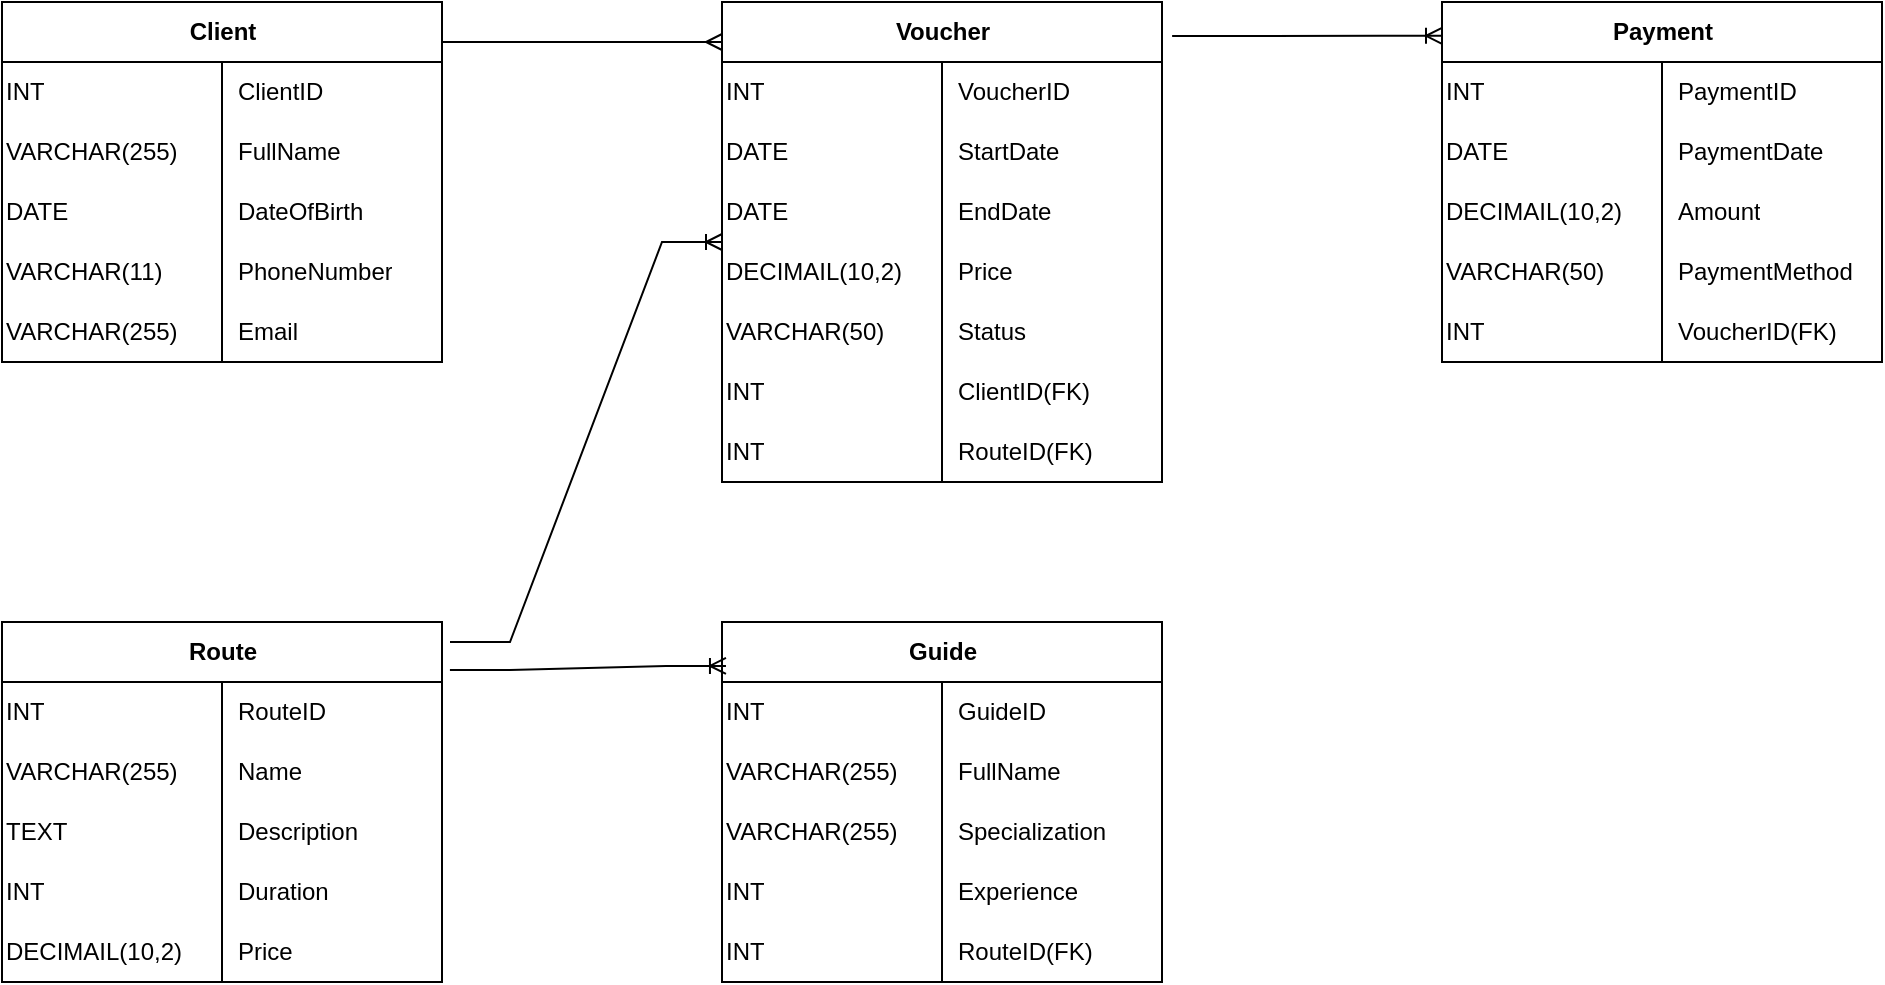 <mxfile version="24.4.4" type="device">
  <diagram name="Страница — 1" id="kixjrzLJYGrlygqI9_jL">
    <mxGraphModel dx="1727" dy="1085" grid="1" gridSize="10" guides="1" tooltips="1" connect="1" arrows="1" fold="1" page="1" pageScale="1" pageWidth="827" pageHeight="1169" math="0" shadow="0">
      <root>
        <mxCell id="0" />
        <mxCell id="1" parent="0" />
        <mxCell id="8i_tA8d3lqByOZeTnU4V-1" value="Route" style="shape=table;startSize=30;container=1;collapsible=1;childLayout=tableLayout;fixedRows=1;rowLines=0;fontStyle=1;align=center;resizeLast=1;html=1;columnLines=1;rounded=0;swimlaneLine=1;" vertex="1" parent="1">
          <mxGeometry x="-800" y="350" width="220" height="180" as="geometry" />
        </mxCell>
        <mxCell id="8i_tA8d3lqByOZeTnU4V-5" value="" style="shape=tableRow;horizontal=0;startSize=0;swimlaneHead=0;swimlaneBody=0;fillColor=none;collapsible=0;dropTarget=0;points=[[0,0.5],[1,0.5]];portConstraint=eastwest;top=0;left=0;right=0;bottom=0;" vertex="1" parent="8i_tA8d3lqByOZeTnU4V-1">
          <mxGeometry y="30" width="220" height="30" as="geometry" />
        </mxCell>
        <mxCell id="8i_tA8d3lqByOZeTnU4V-6" value="INT" style="shape=partialRectangle;connectable=0;fillColor=none;top=0;left=0;bottom=0;right=0;editable=1;overflow=hidden;whiteSpace=wrap;html=1;align=left;" vertex="1" parent="8i_tA8d3lqByOZeTnU4V-5">
          <mxGeometry width="110" height="30" as="geometry">
            <mxRectangle width="110" height="30" as="alternateBounds" />
          </mxGeometry>
        </mxCell>
        <mxCell id="8i_tA8d3lqByOZeTnU4V-7" value="RouteID" style="shape=partialRectangle;connectable=0;fillColor=none;top=0;left=0;bottom=0;right=0;align=left;spacingLeft=6;overflow=hidden;whiteSpace=wrap;html=1;" vertex="1" parent="8i_tA8d3lqByOZeTnU4V-5">
          <mxGeometry x="110" width="110" height="30" as="geometry">
            <mxRectangle width="110" height="30" as="alternateBounds" />
          </mxGeometry>
        </mxCell>
        <mxCell id="8i_tA8d3lqByOZeTnU4V-8" value="" style="shape=tableRow;horizontal=0;startSize=0;swimlaneHead=0;swimlaneBody=0;fillColor=none;collapsible=0;dropTarget=0;points=[[0,0.5],[1,0.5]];portConstraint=eastwest;top=0;left=0;right=0;bottom=0;" vertex="1" parent="8i_tA8d3lqByOZeTnU4V-1">
          <mxGeometry y="60" width="220" height="30" as="geometry" />
        </mxCell>
        <mxCell id="8i_tA8d3lqByOZeTnU4V-9" value="VARCHAR(255)" style="shape=partialRectangle;connectable=0;fillColor=none;top=0;left=0;bottom=0;right=0;editable=1;overflow=hidden;whiteSpace=wrap;html=1;align=left;" vertex="1" parent="8i_tA8d3lqByOZeTnU4V-8">
          <mxGeometry width="110" height="30" as="geometry">
            <mxRectangle width="110" height="30" as="alternateBounds" />
          </mxGeometry>
        </mxCell>
        <mxCell id="8i_tA8d3lqByOZeTnU4V-10" value="Name" style="shape=partialRectangle;connectable=0;fillColor=none;top=0;left=0;bottom=0;right=0;align=left;spacingLeft=6;overflow=hidden;whiteSpace=wrap;html=1;" vertex="1" parent="8i_tA8d3lqByOZeTnU4V-8">
          <mxGeometry x="110" width="110" height="30" as="geometry">
            <mxRectangle width="110" height="30" as="alternateBounds" />
          </mxGeometry>
        </mxCell>
        <mxCell id="8i_tA8d3lqByOZeTnU4V-11" value="" style="shape=tableRow;horizontal=0;startSize=0;swimlaneHead=0;swimlaneBody=0;fillColor=none;collapsible=0;dropTarget=0;points=[[0,0.5],[1,0.5]];portConstraint=eastwest;top=0;left=0;right=0;bottom=0;" vertex="1" parent="8i_tA8d3lqByOZeTnU4V-1">
          <mxGeometry y="90" width="220" height="30" as="geometry" />
        </mxCell>
        <mxCell id="8i_tA8d3lqByOZeTnU4V-12" value="TEXT" style="shape=partialRectangle;connectable=0;fillColor=none;top=0;left=0;bottom=0;right=0;editable=1;overflow=hidden;whiteSpace=wrap;html=1;align=left;" vertex="1" parent="8i_tA8d3lqByOZeTnU4V-11">
          <mxGeometry width="110" height="30" as="geometry">
            <mxRectangle width="110" height="30" as="alternateBounds" />
          </mxGeometry>
        </mxCell>
        <mxCell id="8i_tA8d3lqByOZeTnU4V-13" value="Description" style="shape=partialRectangle;connectable=0;fillColor=none;top=0;left=0;bottom=0;right=0;align=left;spacingLeft=6;overflow=hidden;whiteSpace=wrap;html=1;" vertex="1" parent="8i_tA8d3lqByOZeTnU4V-11">
          <mxGeometry x="110" width="110" height="30" as="geometry">
            <mxRectangle width="110" height="30" as="alternateBounds" />
          </mxGeometry>
        </mxCell>
        <mxCell id="8i_tA8d3lqByOZeTnU4V-66" style="shape=tableRow;horizontal=0;startSize=0;swimlaneHead=0;swimlaneBody=0;fillColor=none;collapsible=0;dropTarget=0;points=[[0,0.5],[1,0.5]];portConstraint=eastwest;top=0;left=0;right=0;bottom=0;" vertex="1" parent="8i_tA8d3lqByOZeTnU4V-1">
          <mxGeometry y="120" width="220" height="30" as="geometry" />
        </mxCell>
        <mxCell id="8i_tA8d3lqByOZeTnU4V-67" value="INT" style="shape=partialRectangle;connectable=0;fillColor=none;top=0;left=0;bottom=0;right=0;editable=1;overflow=hidden;whiteSpace=wrap;html=1;align=left;" vertex="1" parent="8i_tA8d3lqByOZeTnU4V-66">
          <mxGeometry width="110" height="30" as="geometry">
            <mxRectangle width="110" height="30" as="alternateBounds" />
          </mxGeometry>
        </mxCell>
        <mxCell id="8i_tA8d3lqByOZeTnU4V-68" value="Duration" style="shape=partialRectangle;connectable=0;fillColor=none;top=0;left=0;bottom=0;right=0;align=left;spacingLeft=6;overflow=hidden;whiteSpace=wrap;html=1;" vertex="1" parent="8i_tA8d3lqByOZeTnU4V-66">
          <mxGeometry x="110" width="110" height="30" as="geometry">
            <mxRectangle width="110" height="30" as="alternateBounds" />
          </mxGeometry>
        </mxCell>
        <mxCell id="8i_tA8d3lqByOZeTnU4V-69" style="shape=tableRow;horizontal=0;startSize=0;swimlaneHead=0;swimlaneBody=0;fillColor=none;collapsible=0;dropTarget=0;points=[[0,0.5],[1,0.5]];portConstraint=eastwest;top=0;left=0;right=0;bottom=0;" vertex="1" parent="8i_tA8d3lqByOZeTnU4V-1">
          <mxGeometry y="150" width="220" height="30" as="geometry" />
        </mxCell>
        <mxCell id="8i_tA8d3lqByOZeTnU4V-70" value="DECIMAIL(10,2)" style="shape=partialRectangle;connectable=0;fillColor=none;top=0;left=0;bottom=0;right=0;editable=1;overflow=hidden;whiteSpace=wrap;html=1;align=left;" vertex="1" parent="8i_tA8d3lqByOZeTnU4V-69">
          <mxGeometry width="110" height="30" as="geometry">
            <mxRectangle width="110" height="30" as="alternateBounds" />
          </mxGeometry>
        </mxCell>
        <mxCell id="8i_tA8d3lqByOZeTnU4V-71" value="Price" style="shape=partialRectangle;connectable=0;fillColor=none;top=0;left=0;bottom=0;right=0;align=left;spacingLeft=6;overflow=hidden;whiteSpace=wrap;html=1;" vertex="1" parent="8i_tA8d3lqByOZeTnU4V-69">
          <mxGeometry x="110" width="110" height="30" as="geometry">
            <mxRectangle width="110" height="30" as="alternateBounds" />
          </mxGeometry>
        </mxCell>
        <mxCell id="8i_tA8d3lqByOZeTnU4V-72" value="Client" style="shape=table;startSize=30;container=1;collapsible=1;childLayout=tableLayout;fixedRows=1;rowLines=0;fontStyle=1;align=center;resizeLast=1;html=1;columnLines=1;rounded=0;swimlaneLine=1;" vertex="1" parent="1">
          <mxGeometry x="-800" y="40" width="220" height="180" as="geometry" />
        </mxCell>
        <mxCell id="8i_tA8d3lqByOZeTnU4V-73" value="" style="shape=tableRow;horizontal=0;startSize=0;swimlaneHead=0;swimlaneBody=0;fillColor=none;collapsible=0;dropTarget=0;points=[[0,0.5],[1,0.5]];portConstraint=eastwest;top=0;left=0;right=0;bottom=0;" vertex="1" parent="8i_tA8d3lqByOZeTnU4V-72">
          <mxGeometry y="30" width="220" height="30" as="geometry" />
        </mxCell>
        <mxCell id="8i_tA8d3lqByOZeTnU4V-74" value="INT" style="shape=partialRectangle;connectable=0;fillColor=none;top=0;left=0;bottom=0;right=0;editable=1;overflow=hidden;whiteSpace=wrap;html=1;align=left;" vertex="1" parent="8i_tA8d3lqByOZeTnU4V-73">
          <mxGeometry width="110" height="30" as="geometry">
            <mxRectangle width="110" height="30" as="alternateBounds" />
          </mxGeometry>
        </mxCell>
        <mxCell id="8i_tA8d3lqByOZeTnU4V-75" value="ClientID" style="shape=partialRectangle;connectable=0;fillColor=none;top=0;left=0;bottom=0;right=0;align=left;spacingLeft=6;overflow=hidden;whiteSpace=wrap;html=1;" vertex="1" parent="8i_tA8d3lqByOZeTnU4V-73">
          <mxGeometry x="110" width="110" height="30" as="geometry">
            <mxRectangle width="110" height="30" as="alternateBounds" />
          </mxGeometry>
        </mxCell>
        <mxCell id="8i_tA8d3lqByOZeTnU4V-76" value="" style="shape=tableRow;horizontal=0;startSize=0;swimlaneHead=0;swimlaneBody=0;fillColor=none;collapsible=0;dropTarget=0;points=[[0,0.5],[1,0.5]];portConstraint=eastwest;top=0;left=0;right=0;bottom=0;" vertex="1" parent="8i_tA8d3lqByOZeTnU4V-72">
          <mxGeometry y="60" width="220" height="30" as="geometry" />
        </mxCell>
        <mxCell id="8i_tA8d3lqByOZeTnU4V-77" value="VARCHAR(255)" style="shape=partialRectangle;connectable=0;fillColor=none;top=0;left=0;bottom=0;right=0;editable=1;overflow=hidden;whiteSpace=wrap;html=1;align=left;" vertex="1" parent="8i_tA8d3lqByOZeTnU4V-76">
          <mxGeometry width="110" height="30" as="geometry">
            <mxRectangle width="110" height="30" as="alternateBounds" />
          </mxGeometry>
        </mxCell>
        <mxCell id="8i_tA8d3lqByOZeTnU4V-78" value="FullName" style="shape=partialRectangle;connectable=0;fillColor=none;top=0;left=0;bottom=0;right=0;align=left;spacingLeft=6;overflow=hidden;whiteSpace=wrap;html=1;" vertex="1" parent="8i_tA8d3lqByOZeTnU4V-76">
          <mxGeometry x="110" width="110" height="30" as="geometry">
            <mxRectangle width="110" height="30" as="alternateBounds" />
          </mxGeometry>
        </mxCell>
        <mxCell id="8i_tA8d3lqByOZeTnU4V-79" value="" style="shape=tableRow;horizontal=0;startSize=0;swimlaneHead=0;swimlaneBody=0;fillColor=none;collapsible=0;dropTarget=0;points=[[0,0.5],[1,0.5]];portConstraint=eastwest;top=0;left=0;right=0;bottom=0;" vertex="1" parent="8i_tA8d3lqByOZeTnU4V-72">
          <mxGeometry y="90" width="220" height="30" as="geometry" />
        </mxCell>
        <mxCell id="8i_tA8d3lqByOZeTnU4V-80" value="DATE" style="shape=partialRectangle;connectable=0;fillColor=none;top=0;left=0;bottom=0;right=0;editable=1;overflow=hidden;whiteSpace=wrap;html=1;align=left;" vertex="1" parent="8i_tA8d3lqByOZeTnU4V-79">
          <mxGeometry width="110" height="30" as="geometry">
            <mxRectangle width="110" height="30" as="alternateBounds" />
          </mxGeometry>
        </mxCell>
        <mxCell id="8i_tA8d3lqByOZeTnU4V-81" value="DateOfBirth" style="shape=partialRectangle;connectable=0;fillColor=none;top=0;left=0;bottom=0;right=0;align=left;spacingLeft=6;overflow=hidden;whiteSpace=wrap;html=1;" vertex="1" parent="8i_tA8d3lqByOZeTnU4V-79">
          <mxGeometry x="110" width="110" height="30" as="geometry">
            <mxRectangle width="110" height="30" as="alternateBounds" />
          </mxGeometry>
        </mxCell>
        <mxCell id="8i_tA8d3lqByOZeTnU4V-82" style="shape=tableRow;horizontal=0;startSize=0;swimlaneHead=0;swimlaneBody=0;fillColor=none;collapsible=0;dropTarget=0;points=[[0,0.5],[1,0.5]];portConstraint=eastwest;top=0;left=0;right=0;bottom=0;" vertex="1" parent="8i_tA8d3lqByOZeTnU4V-72">
          <mxGeometry y="120" width="220" height="30" as="geometry" />
        </mxCell>
        <mxCell id="8i_tA8d3lqByOZeTnU4V-83" value="VARCHAR(11)" style="shape=partialRectangle;connectable=0;fillColor=none;top=0;left=0;bottom=0;right=0;editable=1;overflow=hidden;whiteSpace=wrap;html=1;align=left;" vertex="1" parent="8i_tA8d3lqByOZeTnU4V-82">
          <mxGeometry width="110" height="30" as="geometry">
            <mxRectangle width="110" height="30" as="alternateBounds" />
          </mxGeometry>
        </mxCell>
        <mxCell id="8i_tA8d3lqByOZeTnU4V-84" value="PhoneNumber" style="shape=partialRectangle;connectable=0;fillColor=none;top=0;left=0;bottom=0;right=0;align=left;spacingLeft=6;overflow=hidden;whiteSpace=wrap;html=1;" vertex="1" parent="8i_tA8d3lqByOZeTnU4V-82">
          <mxGeometry x="110" width="110" height="30" as="geometry">
            <mxRectangle width="110" height="30" as="alternateBounds" />
          </mxGeometry>
        </mxCell>
        <mxCell id="8i_tA8d3lqByOZeTnU4V-85" style="shape=tableRow;horizontal=0;startSize=0;swimlaneHead=0;swimlaneBody=0;fillColor=none;collapsible=0;dropTarget=0;points=[[0,0.5],[1,0.5]];portConstraint=eastwest;top=0;left=0;right=0;bottom=0;" vertex="1" parent="8i_tA8d3lqByOZeTnU4V-72">
          <mxGeometry y="150" width="220" height="30" as="geometry" />
        </mxCell>
        <mxCell id="8i_tA8d3lqByOZeTnU4V-86" value="VARCHAR(255)" style="shape=partialRectangle;connectable=0;fillColor=none;top=0;left=0;bottom=0;right=0;editable=1;overflow=hidden;whiteSpace=wrap;html=1;align=left;" vertex="1" parent="8i_tA8d3lqByOZeTnU4V-85">
          <mxGeometry width="110" height="30" as="geometry">
            <mxRectangle width="110" height="30" as="alternateBounds" />
          </mxGeometry>
        </mxCell>
        <mxCell id="8i_tA8d3lqByOZeTnU4V-87" value="Email" style="shape=partialRectangle;connectable=0;fillColor=none;top=0;left=0;bottom=0;right=0;align=left;spacingLeft=6;overflow=hidden;whiteSpace=wrap;html=1;" vertex="1" parent="8i_tA8d3lqByOZeTnU4V-85">
          <mxGeometry x="110" width="110" height="30" as="geometry">
            <mxRectangle width="110" height="30" as="alternateBounds" />
          </mxGeometry>
        </mxCell>
        <mxCell id="8i_tA8d3lqByOZeTnU4V-88" value="Voucher" style="shape=table;startSize=30;container=1;collapsible=1;childLayout=tableLayout;fixedRows=1;rowLines=0;fontStyle=1;align=center;resizeLast=1;html=1;columnLines=1;rounded=0;swimlaneLine=1;" vertex="1" parent="1">
          <mxGeometry x="-440" y="40" width="220" height="240" as="geometry" />
        </mxCell>
        <mxCell id="8i_tA8d3lqByOZeTnU4V-89" value="" style="shape=tableRow;horizontal=0;startSize=0;swimlaneHead=0;swimlaneBody=0;fillColor=none;collapsible=0;dropTarget=0;points=[[0,0.5],[1,0.5]];portConstraint=eastwest;top=0;left=0;right=0;bottom=0;" vertex="1" parent="8i_tA8d3lqByOZeTnU4V-88">
          <mxGeometry y="30" width="220" height="30" as="geometry" />
        </mxCell>
        <mxCell id="8i_tA8d3lqByOZeTnU4V-90" value="INT" style="shape=partialRectangle;connectable=0;fillColor=none;top=0;left=0;bottom=0;right=0;editable=1;overflow=hidden;whiteSpace=wrap;html=1;align=left;" vertex="1" parent="8i_tA8d3lqByOZeTnU4V-89">
          <mxGeometry width="110" height="30" as="geometry">
            <mxRectangle width="110" height="30" as="alternateBounds" />
          </mxGeometry>
        </mxCell>
        <mxCell id="8i_tA8d3lqByOZeTnU4V-91" value="VoucherID" style="shape=partialRectangle;connectable=0;fillColor=none;top=0;left=0;bottom=0;right=0;align=left;spacingLeft=6;overflow=hidden;whiteSpace=wrap;html=1;" vertex="1" parent="8i_tA8d3lqByOZeTnU4V-89">
          <mxGeometry x="110" width="110" height="30" as="geometry">
            <mxRectangle width="110" height="30" as="alternateBounds" />
          </mxGeometry>
        </mxCell>
        <mxCell id="8i_tA8d3lqByOZeTnU4V-92" value="" style="shape=tableRow;horizontal=0;startSize=0;swimlaneHead=0;swimlaneBody=0;fillColor=none;collapsible=0;dropTarget=0;points=[[0,0.5],[1,0.5]];portConstraint=eastwest;top=0;left=0;right=0;bottom=0;" vertex="1" parent="8i_tA8d3lqByOZeTnU4V-88">
          <mxGeometry y="60" width="220" height="30" as="geometry" />
        </mxCell>
        <mxCell id="8i_tA8d3lqByOZeTnU4V-93" value="DATE" style="shape=partialRectangle;connectable=0;fillColor=none;top=0;left=0;bottom=0;right=0;editable=1;overflow=hidden;whiteSpace=wrap;html=1;align=left;" vertex="1" parent="8i_tA8d3lqByOZeTnU4V-92">
          <mxGeometry width="110" height="30" as="geometry">
            <mxRectangle width="110" height="30" as="alternateBounds" />
          </mxGeometry>
        </mxCell>
        <mxCell id="8i_tA8d3lqByOZeTnU4V-94" value="StartDate" style="shape=partialRectangle;connectable=0;fillColor=none;top=0;left=0;bottom=0;right=0;align=left;spacingLeft=6;overflow=hidden;whiteSpace=wrap;html=1;" vertex="1" parent="8i_tA8d3lqByOZeTnU4V-92">
          <mxGeometry x="110" width="110" height="30" as="geometry">
            <mxRectangle width="110" height="30" as="alternateBounds" />
          </mxGeometry>
        </mxCell>
        <mxCell id="8i_tA8d3lqByOZeTnU4V-95" value="" style="shape=tableRow;horizontal=0;startSize=0;swimlaneHead=0;swimlaneBody=0;fillColor=none;collapsible=0;dropTarget=0;points=[[0,0.5],[1,0.5]];portConstraint=eastwest;top=0;left=0;right=0;bottom=0;" vertex="1" parent="8i_tA8d3lqByOZeTnU4V-88">
          <mxGeometry y="90" width="220" height="30" as="geometry" />
        </mxCell>
        <mxCell id="8i_tA8d3lqByOZeTnU4V-96" value="DATE" style="shape=partialRectangle;connectable=0;fillColor=none;top=0;left=0;bottom=0;right=0;editable=1;overflow=hidden;whiteSpace=wrap;html=1;align=left;" vertex="1" parent="8i_tA8d3lqByOZeTnU4V-95">
          <mxGeometry width="110" height="30" as="geometry">
            <mxRectangle width="110" height="30" as="alternateBounds" />
          </mxGeometry>
        </mxCell>
        <mxCell id="8i_tA8d3lqByOZeTnU4V-97" value="EndDate" style="shape=partialRectangle;connectable=0;fillColor=none;top=0;left=0;bottom=0;right=0;align=left;spacingLeft=6;overflow=hidden;whiteSpace=wrap;html=1;" vertex="1" parent="8i_tA8d3lqByOZeTnU4V-95">
          <mxGeometry x="110" width="110" height="30" as="geometry">
            <mxRectangle width="110" height="30" as="alternateBounds" />
          </mxGeometry>
        </mxCell>
        <mxCell id="8i_tA8d3lqByOZeTnU4V-98" style="shape=tableRow;horizontal=0;startSize=0;swimlaneHead=0;swimlaneBody=0;fillColor=none;collapsible=0;dropTarget=0;points=[[0,0.5],[1,0.5]];portConstraint=eastwest;top=0;left=0;right=0;bottom=0;" vertex="1" parent="8i_tA8d3lqByOZeTnU4V-88">
          <mxGeometry y="120" width="220" height="30" as="geometry" />
        </mxCell>
        <mxCell id="8i_tA8d3lqByOZeTnU4V-99" value="DECIMAIL(10,2)" style="shape=partialRectangle;connectable=0;fillColor=none;top=0;left=0;bottom=0;right=0;editable=1;overflow=hidden;whiteSpace=wrap;html=1;align=left;" vertex="1" parent="8i_tA8d3lqByOZeTnU4V-98">
          <mxGeometry width="110" height="30" as="geometry">
            <mxRectangle width="110" height="30" as="alternateBounds" />
          </mxGeometry>
        </mxCell>
        <mxCell id="8i_tA8d3lqByOZeTnU4V-100" value="Price" style="shape=partialRectangle;connectable=0;fillColor=none;top=0;left=0;bottom=0;right=0;align=left;spacingLeft=6;overflow=hidden;whiteSpace=wrap;html=1;" vertex="1" parent="8i_tA8d3lqByOZeTnU4V-98">
          <mxGeometry x="110" width="110" height="30" as="geometry">
            <mxRectangle width="110" height="30" as="alternateBounds" />
          </mxGeometry>
        </mxCell>
        <mxCell id="8i_tA8d3lqByOZeTnU4V-101" style="shape=tableRow;horizontal=0;startSize=0;swimlaneHead=0;swimlaneBody=0;fillColor=none;collapsible=0;dropTarget=0;points=[[0,0.5],[1,0.5]];portConstraint=eastwest;top=0;left=0;right=0;bottom=0;" vertex="1" parent="8i_tA8d3lqByOZeTnU4V-88">
          <mxGeometry y="150" width="220" height="30" as="geometry" />
        </mxCell>
        <mxCell id="8i_tA8d3lqByOZeTnU4V-102" value="VARCHAR(50)" style="shape=partialRectangle;connectable=0;fillColor=none;top=0;left=0;bottom=0;right=0;editable=1;overflow=hidden;whiteSpace=wrap;html=1;align=left;" vertex="1" parent="8i_tA8d3lqByOZeTnU4V-101">
          <mxGeometry width="110" height="30" as="geometry">
            <mxRectangle width="110" height="30" as="alternateBounds" />
          </mxGeometry>
        </mxCell>
        <mxCell id="8i_tA8d3lqByOZeTnU4V-103" value="Status" style="shape=partialRectangle;connectable=0;fillColor=none;top=0;left=0;bottom=0;right=0;align=left;spacingLeft=6;overflow=hidden;whiteSpace=wrap;html=1;" vertex="1" parent="8i_tA8d3lqByOZeTnU4V-101">
          <mxGeometry x="110" width="110" height="30" as="geometry">
            <mxRectangle width="110" height="30" as="alternateBounds" />
          </mxGeometry>
        </mxCell>
        <mxCell id="8i_tA8d3lqByOZeTnU4V-104" style="shape=tableRow;horizontal=0;startSize=0;swimlaneHead=0;swimlaneBody=0;fillColor=none;collapsible=0;dropTarget=0;points=[[0,0.5],[1,0.5]];portConstraint=eastwest;top=0;left=0;right=0;bottom=0;" vertex="1" parent="8i_tA8d3lqByOZeTnU4V-88">
          <mxGeometry y="180" width="220" height="30" as="geometry" />
        </mxCell>
        <mxCell id="8i_tA8d3lqByOZeTnU4V-105" value="INT" style="shape=partialRectangle;connectable=0;fillColor=none;top=0;left=0;bottom=0;right=0;editable=1;overflow=hidden;whiteSpace=wrap;html=1;align=left;" vertex="1" parent="8i_tA8d3lqByOZeTnU4V-104">
          <mxGeometry width="110" height="30" as="geometry">
            <mxRectangle width="110" height="30" as="alternateBounds" />
          </mxGeometry>
        </mxCell>
        <mxCell id="8i_tA8d3lqByOZeTnU4V-106" value="ClientID(FK)" style="shape=partialRectangle;connectable=0;fillColor=none;top=0;left=0;bottom=0;right=0;align=left;spacingLeft=6;overflow=hidden;whiteSpace=wrap;html=1;" vertex="1" parent="8i_tA8d3lqByOZeTnU4V-104">
          <mxGeometry x="110" width="110" height="30" as="geometry">
            <mxRectangle width="110" height="30" as="alternateBounds" />
          </mxGeometry>
        </mxCell>
        <mxCell id="8i_tA8d3lqByOZeTnU4V-107" style="shape=tableRow;horizontal=0;startSize=0;swimlaneHead=0;swimlaneBody=0;fillColor=none;collapsible=0;dropTarget=0;points=[[0,0.5],[1,0.5]];portConstraint=eastwest;top=0;left=0;right=0;bottom=0;" vertex="1" parent="8i_tA8d3lqByOZeTnU4V-88">
          <mxGeometry y="210" width="220" height="30" as="geometry" />
        </mxCell>
        <mxCell id="8i_tA8d3lqByOZeTnU4V-108" value="INT" style="shape=partialRectangle;connectable=0;fillColor=none;top=0;left=0;bottom=0;right=0;editable=1;overflow=hidden;whiteSpace=wrap;html=1;align=left;" vertex="1" parent="8i_tA8d3lqByOZeTnU4V-107">
          <mxGeometry width="110" height="30" as="geometry">
            <mxRectangle width="110" height="30" as="alternateBounds" />
          </mxGeometry>
        </mxCell>
        <mxCell id="8i_tA8d3lqByOZeTnU4V-109" value="RouteID(FK)" style="shape=partialRectangle;connectable=0;fillColor=none;top=0;left=0;bottom=0;right=0;align=left;spacingLeft=6;overflow=hidden;whiteSpace=wrap;html=1;" vertex="1" parent="8i_tA8d3lqByOZeTnU4V-107">
          <mxGeometry x="110" width="110" height="30" as="geometry">
            <mxRectangle width="110" height="30" as="alternateBounds" />
          </mxGeometry>
        </mxCell>
        <mxCell id="8i_tA8d3lqByOZeTnU4V-110" value="Payment" style="shape=table;startSize=30;container=1;collapsible=1;childLayout=tableLayout;fixedRows=1;rowLines=0;fontStyle=1;align=center;resizeLast=1;html=1;columnLines=1;rounded=0;swimlaneLine=1;" vertex="1" parent="1">
          <mxGeometry x="-80" y="40" width="220" height="180" as="geometry" />
        </mxCell>
        <mxCell id="8i_tA8d3lqByOZeTnU4V-111" value="" style="shape=tableRow;horizontal=0;startSize=0;swimlaneHead=0;swimlaneBody=0;fillColor=none;collapsible=0;dropTarget=0;points=[[0,0.5],[1,0.5]];portConstraint=eastwest;top=0;left=0;right=0;bottom=0;" vertex="1" parent="8i_tA8d3lqByOZeTnU4V-110">
          <mxGeometry y="30" width="220" height="30" as="geometry" />
        </mxCell>
        <mxCell id="8i_tA8d3lqByOZeTnU4V-112" value="INT" style="shape=partialRectangle;connectable=0;fillColor=none;top=0;left=0;bottom=0;right=0;editable=1;overflow=hidden;whiteSpace=wrap;html=1;align=left;" vertex="1" parent="8i_tA8d3lqByOZeTnU4V-111">
          <mxGeometry width="110" height="30" as="geometry">
            <mxRectangle width="110" height="30" as="alternateBounds" />
          </mxGeometry>
        </mxCell>
        <mxCell id="8i_tA8d3lqByOZeTnU4V-113" value="PaymentID" style="shape=partialRectangle;connectable=0;fillColor=none;top=0;left=0;bottom=0;right=0;align=left;spacingLeft=6;overflow=hidden;whiteSpace=wrap;html=1;" vertex="1" parent="8i_tA8d3lqByOZeTnU4V-111">
          <mxGeometry x="110" width="110" height="30" as="geometry">
            <mxRectangle width="110" height="30" as="alternateBounds" />
          </mxGeometry>
        </mxCell>
        <mxCell id="8i_tA8d3lqByOZeTnU4V-114" value="" style="shape=tableRow;horizontal=0;startSize=0;swimlaneHead=0;swimlaneBody=0;fillColor=none;collapsible=0;dropTarget=0;points=[[0,0.5],[1,0.5]];portConstraint=eastwest;top=0;left=0;right=0;bottom=0;" vertex="1" parent="8i_tA8d3lqByOZeTnU4V-110">
          <mxGeometry y="60" width="220" height="30" as="geometry" />
        </mxCell>
        <mxCell id="8i_tA8d3lqByOZeTnU4V-115" value="DATE" style="shape=partialRectangle;connectable=0;fillColor=none;top=0;left=0;bottom=0;right=0;editable=1;overflow=hidden;whiteSpace=wrap;html=1;align=left;" vertex="1" parent="8i_tA8d3lqByOZeTnU4V-114">
          <mxGeometry width="110" height="30" as="geometry">
            <mxRectangle width="110" height="30" as="alternateBounds" />
          </mxGeometry>
        </mxCell>
        <mxCell id="8i_tA8d3lqByOZeTnU4V-116" value="PaymentDate" style="shape=partialRectangle;connectable=0;fillColor=none;top=0;left=0;bottom=0;right=0;align=left;spacingLeft=6;overflow=hidden;whiteSpace=wrap;html=1;" vertex="1" parent="8i_tA8d3lqByOZeTnU4V-114">
          <mxGeometry x="110" width="110" height="30" as="geometry">
            <mxRectangle width="110" height="30" as="alternateBounds" />
          </mxGeometry>
        </mxCell>
        <mxCell id="8i_tA8d3lqByOZeTnU4V-117" value="" style="shape=tableRow;horizontal=0;startSize=0;swimlaneHead=0;swimlaneBody=0;fillColor=none;collapsible=0;dropTarget=0;points=[[0,0.5],[1,0.5]];portConstraint=eastwest;top=0;left=0;right=0;bottom=0;" vertex="1" parent="8i_tA8d3lqByOZeTnU4V-110">
          <mxGeometry y="90" width="220" height="30" as="geometry" />
        </mxCell>
        <mxCell id="8i_tA8d3lqByOZeTnU4V-118" value="DECIMAIL(10,2)" style="shape=partialRectangle;connectable=0;fillColor=none;top=0;left=0;bottom=0;right=0;editable=1;overflow=hidden;whiteSpace=wrap;html=1;align=left;" vertex="1" parent="8i_tA8d3lqByOZeTnU4V-117">
          <mxGeometry width="110" height="30" as="geometry">
            <mxRectangle width="110" height="30" as="alternateBounds" />
          </mxGeometry>
        </mxCell>
        <mxCell id="8i_tA8d3lqByOZeTnU4V-119" value="Amount" style="shape=partialRectangle;connectable=0;fillColor=none;top=0;left=0;bottom=0;right=0;align=left;spacingLeft=6;overflow=hidden;whiteSpace=wrap;html=1;" vertex="1" parent="8i_tA8d3lqByOZeTnU4V-117">
          <mxGeometry x="110" width="110" height="30" as="geometry">
            <mxRectangle width="110" height="30" as="alternateBounds" />
          </mxGeometry>
        </mxCell>
        <mxCell id="8i_tA8d3lqByOZeTnU4V-120" style="shape=tableRow;horizontal=0;startSize=0;swimlaneHead=0;swimlaneBody=0;fillColor=none;collapsible=0;dropTarget=0;points=[[0,0.5],[1,0.5]];portConstraint=eastwest;top=0;left=0;right=0;bottom=0;" vertex="1" parent="8i_tA8d3lqByOZeTnU4V-110">
          <mxGeometry y="120" width="220" height="30" as="geometry" />
        </mxCell>
        <mxCell id="8i_tA8d3lqByOZeTnU4V-121" value="VARCHAR(50)" style="shape=partialRectangle;connectable=0;fillColor=none;top=0;left=0;bottom=0;right=0;editable=1;overflow=hidden;whiteSpace=wrap;html=1;align=left;" vertex="1" parent="8i_tA8d3lqByOZeTnU4V-120">
          <mxGeometry width="110" height="30" as="geometry">
            <mxRectangle width="110" height="30" as="alternateBounds" />
          </mxGeometry>
        </mxCell>
        <mxCell id="8i_tA8d3lqByOZeTnU4V-122" value="PaymentMethod" style="shape=partialRectangle;connectable=0;fillColor=none;top=0;left=0;bottom=0;right=0;align=left;spacingLeft=6;overflow=hidden;whiteSpace=wrap;html=1;" vertex="1" parent="8i_tA8d3lqByOZeTnU4V-120">
          <mxGeometry x="110" width="110" height="30" as="geometry">
            <mxRectangle width="110" height="30" as="alternateBounds" />
          </mxGeometry>
        </mxCell>
        <mxCell id="8i_tA8d3lqByOZeTnU4V-123" style="shape=tableRow;horizontal=0;startSize=0;swimlaneHead=0;swimlaneBody=0;fillColor=none;collapsible=0;dropTarget=0;points=[[0,0.5],[1,0.5]];portConstraint=eastwest;top=0;left=0;right=0;bottom=0;" vertex="1" parent="8i_tA8d3lqByOZeTnU4V-110">
          <mxGeometry y="150" width="220" height="30" as="geometry" />
        </mxCell>
        <mxCell id="8i_tA8d3lqByOZeTnU4V-124" value="INT" style="shape=partialRectangle;connectable=0;fillColor=none;top=0;left=0;bottom=0;right=0;editable=1;overflow=hidden;whiteSpace=wrap;html=1;align=left;" vertex="1" parent="8i_tA8d3lqByOZeTnU4V-123">
          <mxGeometry width="110" height="30" as="geometry">
            <mxRectangle width="110" height="30" as="alternateBounds" />
          </mxGeometry>
        </mxCell>
        <mxCell id="8i_tA8d3lqByOZeTnU4V-125" value="VoucherID(FK)" style="shape=partialRectangle;connectable=0;fillColor=none;top=0;left=0;bottom=0;right=0;align=left;spacingLeft=6;overflow=hidden;whiteSpace=wrap;html=1;" vertex="1" parent="8i_tA8d3lqByOZeTnU4V-123">
          <mxGeometry x="110" width="110" height="30" as="geometry">
            <mxRectangle width="110" height="30" as="alternateBounds" />
          </mxGeometry>
        </mxCell>
        <mxCell id="8i_tA8d3lqByOZeTnU4V-126" value="Guide" style="shape=table;startSize=30;container=1;collapsible=1;childLayout=tableLayout;fixedRows=1;rowLines=0;fontStyle=1;align=center;resizeLast=1;html=1;columnLines=1;rounded=0;swimlaneLine=1;" vertex="1" parent="1">
          <mxGeometry x="-440" y="350" width="220" height="180" as="geometry" />
        </mxCell>
        <mxCell id="8i_tA8d3lqByOZeTnU4V-127" value="" style="shape=tableRow;horizontal=0;startSize=0;swimlaneHead=0;swimlaneBody=0;fillColor=none;collapsible=0;dropTarget=0;points=[[0,0.5],[1,0.5]];portConstraint=eastwest;top=0;left=0;right=0;bottom=0;" vertex="1" parent="8i_tA8d3lqByOZeTnU4V-126">
          <mxGeometry y="30" width="220" height="30" as="geometry" />
        </mxCell>
        <mxCell id="8i_tA8d3lqByOZeTnU4V-128" value="INT" style="shape=partialRectangle;connectable=0;fillColor=none;top=0;left=0;bottom=0;right=0;editable=1;overflow=hidden;whiteSpace=wrap;html=1;align=left;" vertex="1" parent="8i_tA8d3lqByOZeTnU4V-127">
          <mxGeometry width="110" height="30" as="geometry">
            <mxRectangle width="110" height="30" as="alternateBounds" />
          </mxGeometry>
        </mxCell>
        <mxCell id="8i_tA8d3lqByOZeTnU4V-129" value="GuideID" style="shape=partialRectangle;connectable=0;fillColor=none;top=0;left=0;bottom=0;right=0;align=left;spacingLeft=6;overflow=hidden;whiteSpace=wrap;html=1;" vertex="1" parent="8i_tA8d3lqByOZeTnU4V-127">
          <mxGeometry x="110" width="110" height="30" as="geometry">
            <mxRectangle width="110" height="30" as="alternateBounds" />
          </mxGeometry>
        </mxCell>
        <mxCell id="8i_tA8d3lqByOZeTnU4V-130" value="" style="shape=tableRow;horizontal=0;startSize=0;swimlaneHead=0;swimlaneBody=0;fillColor=none;collapsible=0;dropTarget=0;points=[[0,0.5],[1,0.5]];portConstraint=eastwest;top=0;left=0;right=0;bottom=0;" vertex="1" parent="8i_tA8d3lqByOZeTnU4V-126">
          <mxGeometry y="60" width="220" height="30" as="geometry" />
        </mxCell>
        <mxCell id="8i_tA8d3lqByOZeTnU4V-131" value="VARCHAR(255)" style="shape=partialRectangle;connectable=0;fillColor=none;top=0;left=0;bottom=0;right=0;editable=1;overflow=hidden;whiteSpace=wrap;html=1;align=left;" vertex="1" parent="8i_tA8d3lqByOZeTnU4V-130">
          <mxGeometry width="110" height="30" as="geometry">
            <mxRectangle width="110" height="30" as="alternateBounds" />
          </mxGeometry>
        </mxCell>
        <mxCell id="8i_tA8d3lqByOZeTnU4V-132" value="FullName" style="shape=partialRectangle;connectable=0;fillColor=none;top=0;left=0;bottom=0;right=0;align=left;spacingLeft=6;overflow=hidden;whiteSpace=wrap;html=1;" vertex="1" parent="8i_tA8d3lqByOZeTnU4V-130">
          <mxGeometry x="110" width="110" height="30" as="geometry">
            <mxRectangle width="110" height="30" as="alternateBounds" />
          </mxGeometry>
        </mxCell>
        <mxCell id="8i_tA8d3lqByOZeTnU4V-133" value="" style="shape=tableRow;horizontal=0;startSize=0;swimlaneHead=0;swimlaneBody=0;fillColor=none;collapsible=0;dropTarget=0;points=[[0,0.5],[1,0.5]];portConstraint=eastwest;top=0;left=0;right=0;bottom=0;" vertex="1" parent="8i_tA8d3lqByOZeTnU4V-126">
          <mxGeometry y="90" width="220" height="30" as="geometry" />
        </mxCell>
        <mxCell id="8i_tA8d3lqByOZeTnU4V-134" value="VARCHAR(255)" style="shape=partialRectangle;connectable=0;fillColor=none;top=0;left=0;bottom=0;right=0;editable=1;overflow=hidden;whiteSpace=wrap;html=1;align=left;" vertex="1" parent="8i_tA8d3lqByOZeTnU4V-133">
          <mxGeometry width="110" height="30" as="geometry">
            <mxRectangle width="110" height="30" as="alternateBounds" />
          </mxGeometry>
        </mxCell>
        <mxCell id="8i_tA8d3lqByOZeTnU4V-135" value="Specialization" style="shape=partialRectangle;connectable=0;fillColor=none;top=0;left=0;bottom=0;right=0;align=left;spacingLeft=6;overflow=hidden;whiteSpace=wrap;html=1;" vertex="1" parent="8i_tA8d3lqByOZeTnU4V-133">
          <mxGeometry x="110" width="110" height="30" as="geometry">
            <mxRectangle width="110" height="30" as="alternateBounds" />
          </mxGeometry>
        </mxCell>
        <mxCell id="8i_tA8d3lqByOZeTnU4V-136" style="shape=tableRow;horizontal=0;startSize=0;swimlaneHead=0;swimlaneBody=0;fillColor=none;collapsible=0;dropTarget=0;points=[[0,0.5],[1,0.5]];portConstraint=eastwest;top=0;left=0;right=0;bottom=0;" vertex="1" parent="8i_tA8d3lqByOZeTnU4V-126">
          <mxGeometry y="120" width="220" height="30" as="geometry" />
        </mxCell>
        <mxCell id="8i_tA8d3lqByOZeTnU4V-137" value="INT" style="shape=partialRectangle;connectable=0;fillColor=none;top=0;left=0;bottom=0;right=0;editable=1;overflow=hidden;whiteSpace=wrap;html=1;align=left;" vertex="1" parent="8i_tA8d3lqByOZeTnU4V-136">
          <mxGeometry width="110" height="30" as="geometry">
            <mxRectangle width="110" height="30" as="alternateBounds" />
          </mxGeometry>
        </mxCell>
        <mxCell id="8i_tA8d3lqByOZeTnU4V-138" value="Experience" style="shape=partialRectangle;connectable=0;fillColor=none;top=0;left=0;bottom=0;right=0;align=left;spacingLeft=6;overflow=hidden;whiteSpace=wrap;html=1;" vertex="1" parent="8i_tA8d3lqByOZeTnU4V-136">
          <mxGeometry x="110" width="110" height="30" as="geometry">
            <mxRectangle width="110" height="30" as="alternateBounds" />
          </mxGeometry>
        </mxCell>
        <mxCell id="8i_tA8d3lqByOZeTnU4V-139" style="shape=tableRow;horizontal=0;startSize=0;swimlaneHead=0;swimlaneBody=0;fillColor=none;collapsible=0;dropTarget=0;points=[[0,0.5],[1,0.5]];portConstraint=eastwest;top=0;left=0;right=0;bottom=0;" vertex="1" parent="8i_tA8d3lqByOZeTnU4V-126">
          <mxGeometry y="150" width="220" height="30" as="geometry" />
        </mxCell>
        <mxCell id="8i_tA8d3lqByOZeTnU4V-140" value="INT" style="shape=partialRectangle;connectable=0;fillColor=none;top=0;left=0;bottom=0;right=0;editable=1;overflow=hidden;whiteSpace=wrap;html=1;align=left;" vertex="1" parent="8i_tA8d3lqByOZeTnU4V-139">
          <mxGeometry width="110" height="30" as="geometry">
            <mxRectangle width="110" height="30" as="alternateBounds" />
          </mxGeometry>
        </mxCell>
        <mxCell id="8i_tA8d3lqByOZeTnU4V-141" value="RouteID(FK)" style="shape=partialRectangle;connectable=0;fillColor=none;top=0;left=0;bottom=0;right=0;align=left;spacingLeft=6;overflow=hidden;whiteSpace=wrap;html=1;" vertex="1" parent="8i_tA8d3lqByOZeTnU4V-139">
          <mxGeometry x="110" width="110" height="30" as="geometry">
            <mxRectangle width="110" height="30" as="alternateBounds" />
          </mxGeometry>
        </mxCell>
        <mxCell id="8i_tA8d3lqByOZeTnU4V-142" value="" style="edgeStyle=entityRelationEdgeStyle;fontSize=12;html=1;endArrow=ERmany;rounded=0;" edge="1" parent="1">
          <mxGeometry width="100" height="100" relative="1" as="geometry">
            <mxPoint x="-580" y="60" as="sourcePoint" />
            <mxPoint x="-440" y="60" as="targetPoint" />
          </mxGeometry>
        </mxCell>
        <mxCell id="8i_tA8d3lqByOZeTnU4V-143" value="" style="edgeStyle=entityRelationEdgeStyle;fontSize=12;html=1;endArrow=ERoneToMany;rounded=0;" edge="1" parent="1" target="8i_tA8d3lqByOZeTnU4V-88">
          <mxGeometry width="100" height="100" relative="1" as="geometry">
            <mxPoint x="-576" y="360" as="sourcePoint" />
            <mxPoint x="-400" y="410" as="targetPoint" />
          </mxGeometry>
        </mxCell>
        <mxCell id="8i_tA8d3lqByOZeTnU4V-144" value="" style="edgeStyle=entityRelationEdgeStyle;fontSize=12;html=1;endArrow=ERoneToMany;rounded=0;exitX=1.023;exitY=0.071;exitDx=0;exitDy=0;exitPerimeter=0;entryX=0;entryY=0.094;entryDx=0;entryDy=0;entryPerimeter=0;" edge="1" parent="1" source="8i_tA8d3lqByOZeTnU4V-88" target="8i_tA8d3lqByOZeTnU4V-110">
          <mxGeometry width="100" height="100" relative="1" as="geometry">
            <mxPoint x="-290" y="350" as="sourcePoint" />
            <mxPoint x="-190" y="250" as="targetPoint" />
          </mxGeometry>
        </mxCell>
        <mxCell id="8i_tA8d3lqByOZeTnU4V-145" value="" style="edgeStyle=entityRelationEdgeStyle;fontSize=12;html=1;endArrow=ERoneToMany;rounded=0;exitX=1.018;exitY=0.133;exitDx=0;exitDy=0;exitPerimeter=0;entryX=0.009;entryY=0.122;entryDx=0;entryDy=0;entryPerimeter=0;" edge="1" parent="1" source="8i_tA8d3lqByOZeTnU4V-1" target="8i_tA8d3lqByOZeTnU4V-126">
          <mxGeometry width="100" height="100" relative="1" as="geometry">
            <mxPoint x="-420" y="440" as="sourcePoint" />
            <mxPoint x="-442" y="368" as="targetPoint" />
          </mxGeometry>
        </mxCell>
      </root>
    </mxGraphModel>
  </diagram>
</mxfile>
